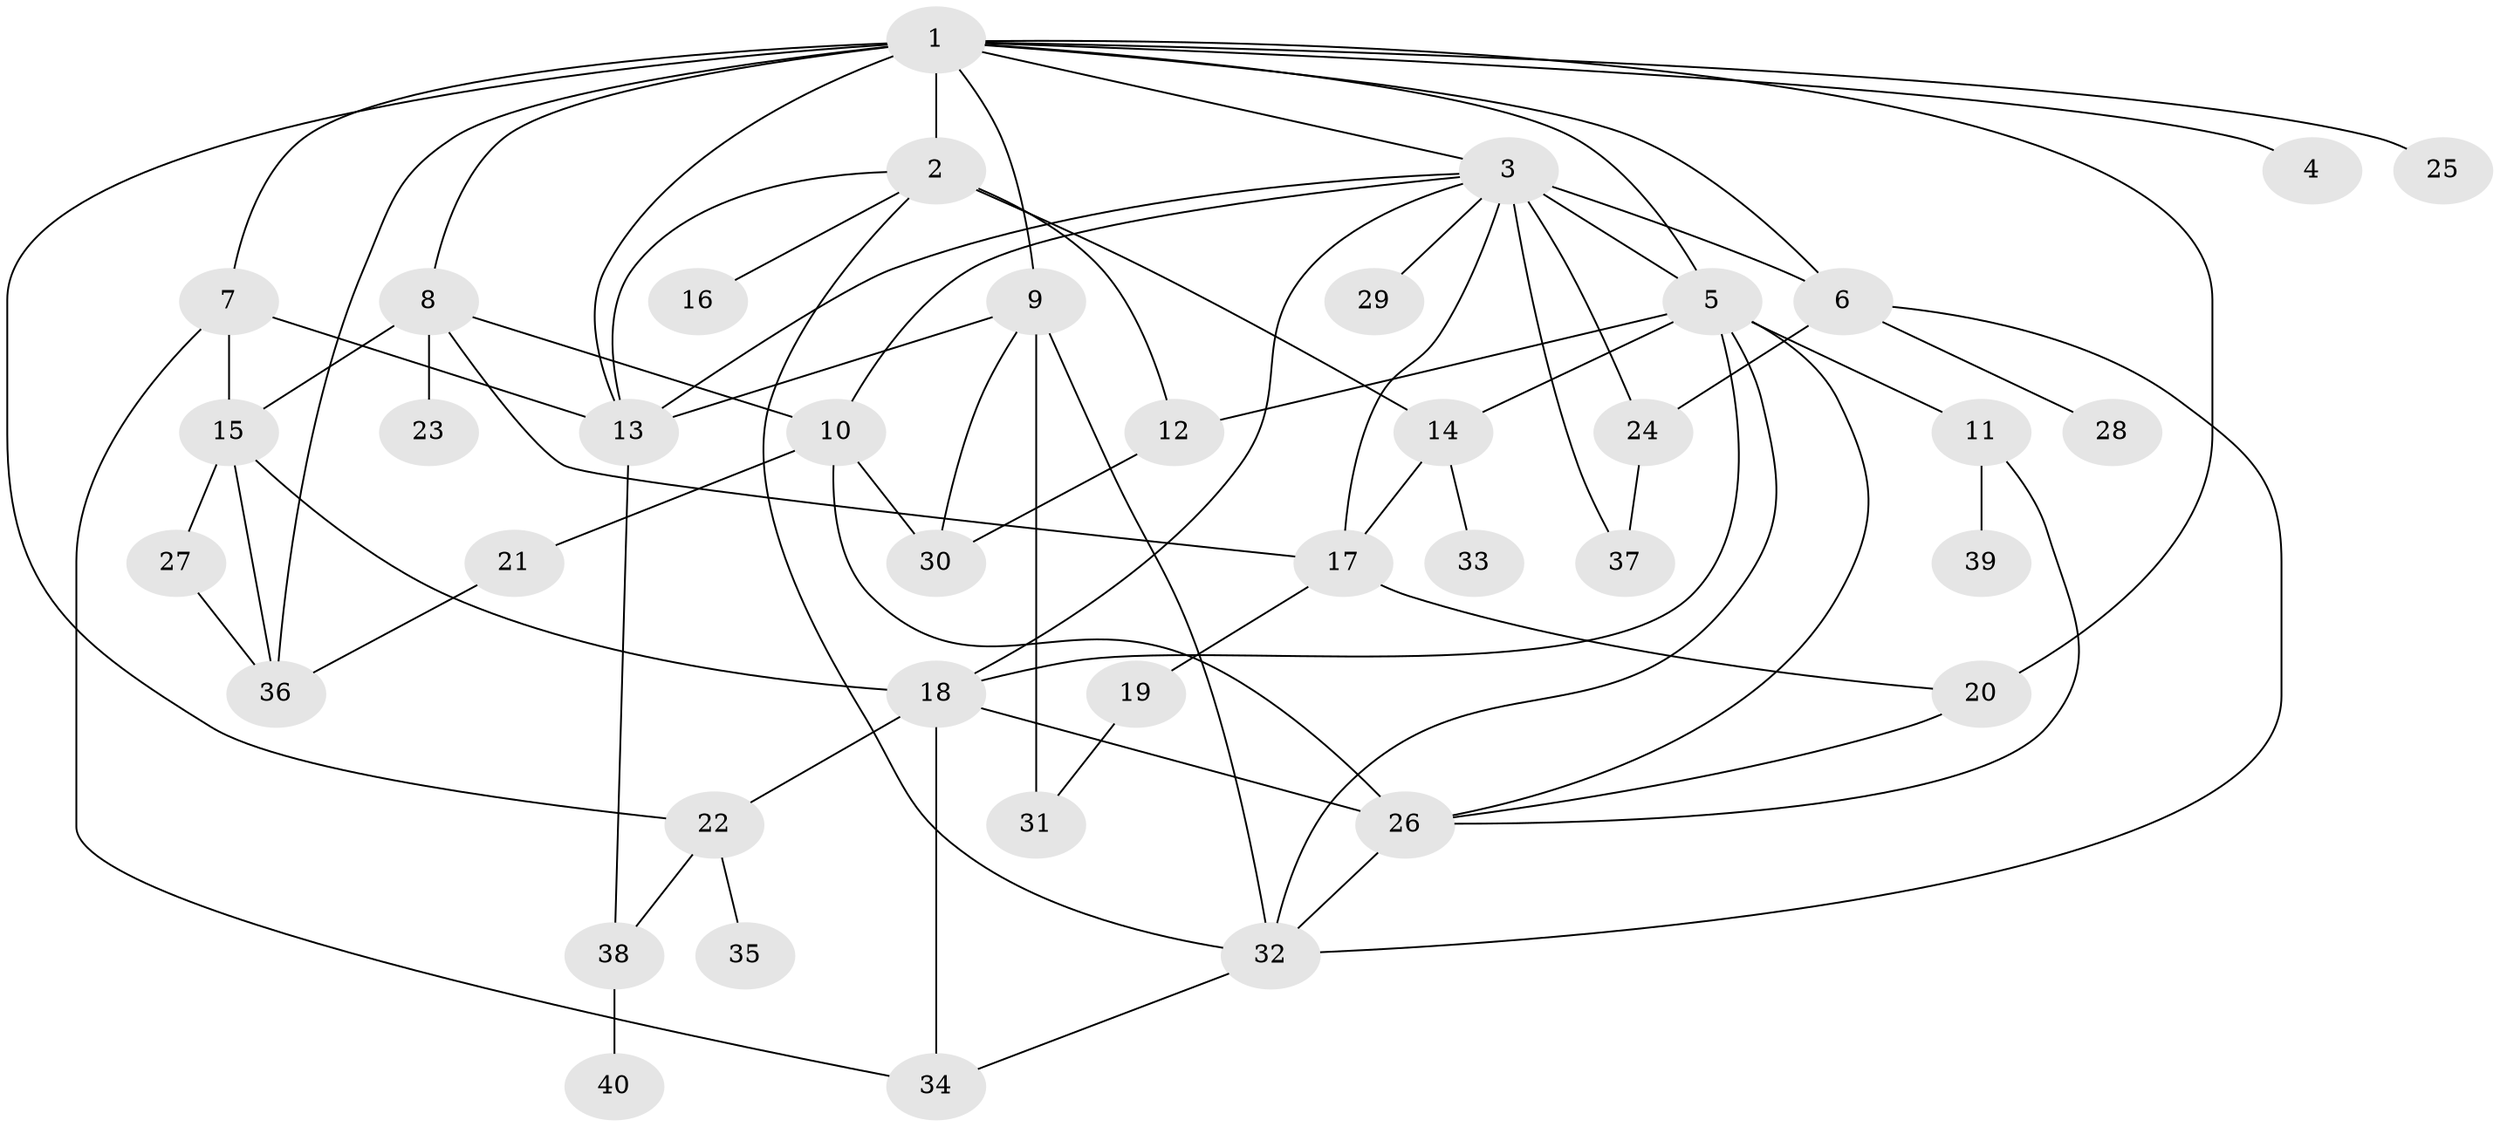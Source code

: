 // original degree distribution, {25: 0.010416666666666666, 1: 0.4583333333333333, 13: 0.020833333333333332, 2: 0.23958333333333334, 19: 0.010416666666666666, 6: 0.020833333333333332, 5: 0.08333333333333333, 7: 0.03125, 4: 0.041666666666666664, 3: 0.07291666666666667, 8: 0.010416666666666666}
// Generated by graph-tools (version 1.1) at 2025/50/03/04/25 22:50:19]
// undirected, 40 vertices, 74 edges
graph export_dot {
  node [color=gray90,style=filled];
  1;
  2;
  3;
  4;
  5;
  6;
  7;
  8;
  9;
  10;
  11;
  12;
  13;
  14;
  15;
  16;
  17;
  18;
  19;
  20;
  21;
  22;
  23;
  24;
  25;
  26;
  27;
  28;
  29;
  30;
  31;
  32;
  33;
  34;
  35;
  36;
  37;
  38;
  39;
  40;
  1 -- 2 [weight=7.0];
  1 -- 3 [weight=1.0];
  1 -- 4 [weight=1.0];
  1 -- 5 [weight=1.0];
  1 -- 6 [weight=1.0];
  1 -- 7 [weight=1.0];
  1 -- 8 [weight=1.0];
  1 -- 9 [weight=2.0];
  1 -- 13 [weight=2.0];
  1 -- 20 [weight=1.0];
  1 -- 22 [weight=1.0];
  1 -- 25 [weight=1.0];
  1 -- 36 [weight=1.0];
  2 -- 12 [weight=1.0];
  2 -- 13 [weight=1.0];
  2 -- 14 [weight=1.0];
  2 -- 16 [weight=1.0];
  2 -- 32 [weight=1.0];
  3 -- 5 [weight=1.0];
  3 -- 6 [weight=1.0];
  3 -- 10 [weight=1.0];
  3 -- 13 [weight=1.0];
  3 -- 17 [weight=1.0];
  3 -- 18 [weight=1.0];
  3 -- 24 [weight=3.0];
  3 -- 29 [weight=1.0];
  3 -- 37 [weight=1.0];
  5 -- 11 [weight=1.0];
  5 -- 12 [weight=1.0];
  5 -- 14 [weight=9.0];
  5 -- 18 [weight=1.0];
  5 -- 26 [weight=1.0];
  5 -- 32 [weight=1.0];
  6 -- 24 [weight=1.0];
  6 -- 28 [weight=1.0];
  6 -- 32 [weight=1.0];
  7 -- 13 [weight=1.0];
  7 -- 15 [weight=1.0];
  7 -- 34 [weight=1.0];
  8 -- 10 [weight=1.0];
  8 -- 15 [weight=1.0];
  8 -- 17 [weight=1.0];
  8 -- 23 [weight=1.0];
  9 -- 13 [weight=2.0];
  9 -- 30 [weight=1.0];
  9 -- 31 [weight=2.0];
  9 -- 32 [weight=1.0];
  10 -- 21 [weight=2.0];
  10 -- 26 [weight=1.0];
  10 -- 30 [weight=1.0];
  11 -- 26 [weight=1.0];
  11 -- 39 [weight=1.0];
  12 -- 30 [weight=2.0];
  13 -- 38 [weight=1.0];
  14 -- 17 [weight=1.0];
  14 -- 33 [weight=1.0];
  15 -- 18 [weight=1.0];
  15 -- 27 [weight=1.0];
  15 -- 36 [weight=1.0];
  17 -- 19 [weight=1.0];
  17 -- 20 [weight=2.0];
  18 -- 22 [weight=1.0];
  18 -- 26 [weight=6.0];
  18 -- 34 [weight=1.0];
  19 -- 31 [weight=1.0];
  20 -- 26 [weight=1.0];
  21 -- 36 [weight=1.0];
  22 -- 35 [weight=1.0];
  22 -- 38 [weight=1.0];
  24 -- 37 [weight=1.0];
  26 -- 32 [weight=1.0];
  27 -- 36 [weight=2.0];
  32 -- 34 [weight=1.0];
  38 -- 40 [weight=1.0];
}

